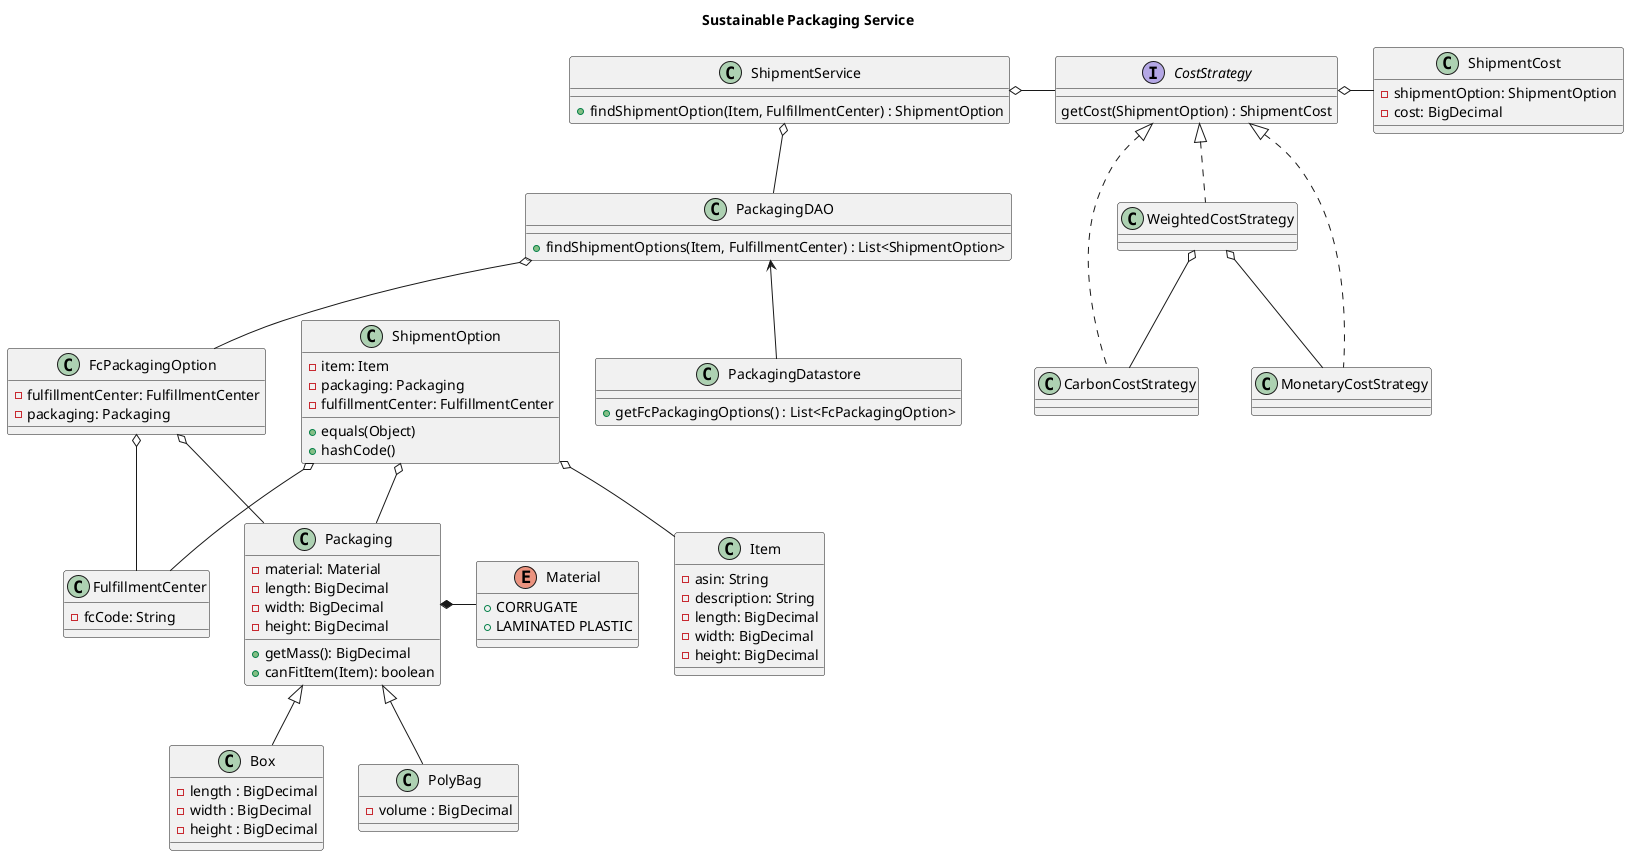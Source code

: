 @startuml
title Sustainable Packaging Service

'https://tiny.amazon.com/vjm4xbw7/plancorpamazplanformencohtml

class ShipmentService {
  + findShipmentOption(Item, FulfillmentCenter) : ShipmentOption
}

class PackagingDAO {
  + findShipmentOptions(Item, FulfillmentCenter) : List<ShipmentOption>
}

class PackagingDatastore {
  + getFcPackagingOptions() : List<FcPackagingOption>
}

class Item {
  -asin: String
  -description: String
  -length: BigDecimal
  -width: BigDecimal
  -height: BigDecimal
}

class FulfillmentCenter {
  -fcCode: String
}

class ShipmentOption {
  -item: Item
  -packaging: Packaging
  -fulfillmentCenter: FulfillmentCenter
  + equals(Object)
  + hashCode()
}

class ShipmentCost {
  -shipmentOption: ShipmentOption
  -cost: BigDecimal
}

class Packaging {
  -material: Material
  -length: BigDecimal
  -width: BigDecimal
  -height: BigDecimal
  +getMass(): BigDecimal
  +canFitItem(Item): boolean
}

class Box {
-length : BigDecimal
-width : BigDecimal
-height : BigDecimal
}

class PolyBag {
-volume : BigDecimal
}

enum Material {
  + CORRUGATE
  + LAMINATED PLASTIC
}

class FcPackagingOption {
  -fulfillmentCenter: FulfillmentCenter
  -packaging: Packaging
}

interface CostStrategy {
getCost(ShipmentOption) : ShipmentCost
}

class MonetaryCostStrategy
class CarbonCostStrategy
class WeightedCostStrategy

CostStrategy <|.. MonetaryCostStrategy
CostStrategy <|.. CarbonCostStrategy
CostStrategy <|.. WeightedCostStrategy
WeightedCostStrategy o-- CarbonCostStrategy
WeightedCostStrategy o-- MonetaryCostStrategy
ShipmentService o-- PackagingDAO
ShipmentService o- CostStrategy
PackagingDAO o-- FcPackagingOption
PackagingDAO <-- PackagingDatastore
FcPackagingOption o-- FulfillmentCenter
FcPackagingOption o-- Packaging
Packaging *- Material
Packaging <|-- Box
Packaging <|-- PolyBag
ShipmentOption o-- Item
ShipmentOption o-- Packaging
ShipmentOption o-- FulfillmentCenter
CostStrategy o- ShipmentCost

@enduml
